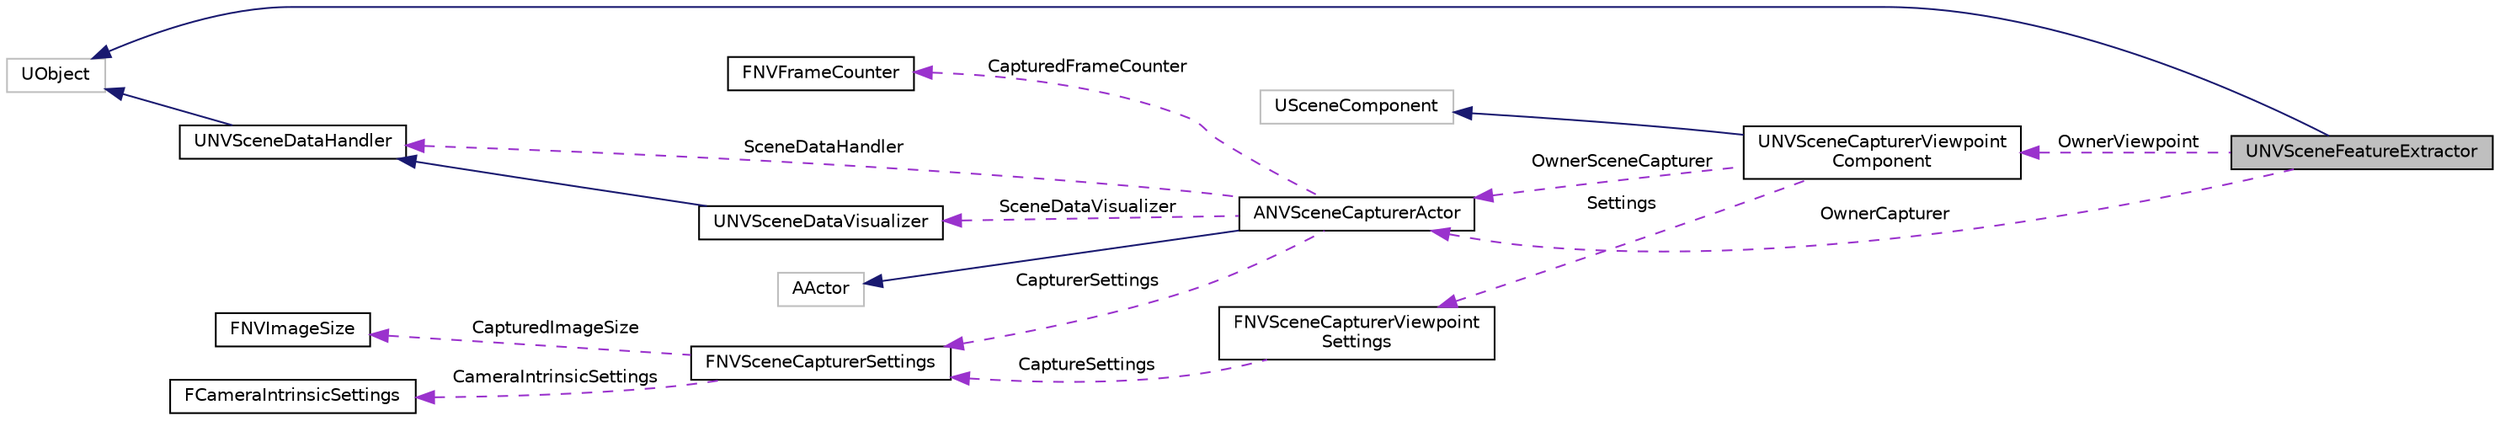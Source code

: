 digraph "UNVSceneFeatureExtractor"
{
  edge [fontname="Helvetica",fontsize="10",labelfontname="Helvetica",labelfontsize="10"];
  node [fontname="Helvetica",fontsize="10",shape=record];
  rankdir="LR";
  Node1 [label="UNVSceneFeatureExtractor",height=0.2,width=0.4,color="black", fillcolor="grey75", style="filled", fontcolor="black"];
  Node2 -> Node1 [dir="back",color="midnightblue",fontsize="10",style="solid",fontname="Helvetica"];
  Node2 [label="UObject",height=0.2,width=0.4,color="grey75", fillcolor="white", style="filled"];
  Node3 -> Node1 [dir="back",color="darkorchid3",fontsize="10",style="dashed",label=" OwnerViewpoint" ,fontname="Helvetica"];
  Node3 [label="UNVSceneCapturerViewpoint\lComponent",height=0.2,width=0.4,color="black", fillcolor="white", style="filled",URL="$class_u_n_v_scene_capturer_viewpoint_component.html",tooltip="UNVSceneCapturerViewpointComponent: Represents each viewpoint from where the capturer captures data..."];
  Node4 -> Node3 [dir="back",color="midnightblue",fontsize="10",style="solid",fontname="Helvetica"];
  Node4 [label="USceneComponent",height=0.2,width=0.4,color="grey75", fillcolor="white", style="filled"];
  Node5 -> Node3 [dir="back",color="darkorchid3",fontsize="10",style="dashed",label=" OwnerSceneCapturer" ,fontname="Helvetica"];
  Node5 [label="ANVSceneCapturerActor",height=0.2,width=0.4,color="black", fillcolor="white", style="filled",URL="$class_a_n_v_scene_capturer_actor.html",tooltip="The scene exporter actor. "];
  Node6 -> Node5 [dir="back",color="midnightblue",fontsize="10",style="solid",fontname="Helvetica"];
  Node6 [label="AActor",height=0.2,width=0.4,color="grey75", fillcolor="white", style="filled"];
  Node7 -> Node5 [dir="back",color="darkorchid3",fontsize="10",style="dashed",label=" CapturerSettings" ,fontname="Helvetica"];
  Node7 [label="FNVSceneCapturerSettings",height=0.2,width=0.4,color="black", fillcolor="white", style="filled",URL="$struct_f_n_v_scene_capturer_settings.html"];
  Node8 -> Node7 [dir="back",color="darkorchid3",fontsize="10",style="dashed",label=" CameraIntrinsicSettings" ,fontname="Helvetica"];
  Node8 [label="FCameraIntrinsicSettings",height=0.2,width=0.4,color="black", fillcolor="white", style="filled",URL="$struct_f_camera_intrinsic_settings.html"];
  Node9 -> Node7 [dir="back",color="darkorchid3",fontsize="10",style="dashed",label=" CapturedImageSize" ,fontname="Helvetica"];
  Node9 [label="FNVImageSize",height=0.2,width=0.4,color="black", fillcolor="white", style="filled",URL="$struct_f_n_v_image_size.html"];
  Node10 -> Node5 [dir="back",color="darkorchid3",fontsize="10",style="dashed",label=" SceneDataVisualizer" ,fontname="Helvetica"];
  Node10 [label="UNVSceneDataVisualizer",height=0.2,width=0.4,color="black", fillcolor="white", style="filled",URL="$class_u_n_v_scene_data_visualizer.html",tooltip="NVSceneDataVisualizer - visualize all the captured data (image buffer and object annotation info) usi..."];
  Node11 -> Node10 [dir="back",color="midnightblue",fontsize="10",style="solid",fontname="Helvetica"];
  Node11 [label="UNVSceneDataHandler",height=0.2,width=0.4,color="black", fillcolor="white", style="filled",URL="$class_u_n_v_scene_data_handler.html",tooltip="Base interface for serializing/visualizing captured pixel and annotation data. "];
  Node2 -> Node11 [dir="back",color="midnightblue",fontsize="10",style="solid",fontname="Helvetica"];
  Node11 -> Node5 [dir="back",color="darkorchid3",fontsize="10",style="dashed",label=" SceneDataHandler" ,fontname="Helvetica"];
  Node12 -> Node5 [dir="back",color="darkorchid3",fontsize="10",style="dashed",label=" CapturedFrameCounter" ,fontname="Helvetica"];
  Node12 [label="FNVFrameCounter",height=0.2,width=0.4,color="black", fillcolor="white", style="filled",URL="$struct_f_n_v_frame_counter.html"];
  Node13 -> Node3 [dir="back",color="darkorchid3",fontsize="10",style="dashed",label=" Settings" ,fontname="Helvetica"];
  Node13 [label="FNVSceneCapturerViewpoint\lSettings",height=0.2,width=0.4,color="black", fillcolor="white", style="filled",URL="$struct_f_n_v_scene_capturer_viewpoint_settings.html"];
  Node7 -> Node13 [dir="back",color="darkorchid3",fontsize="10",style="dashed",label=" CaptureSettings" ,fontname="Helvetica"];
  Node5 -> Node1 [dir="back",color="darkorchid3",fontsize="10",style="dashed",label=" OwnerCapturer" ,fontname="Helvetica"];
}
